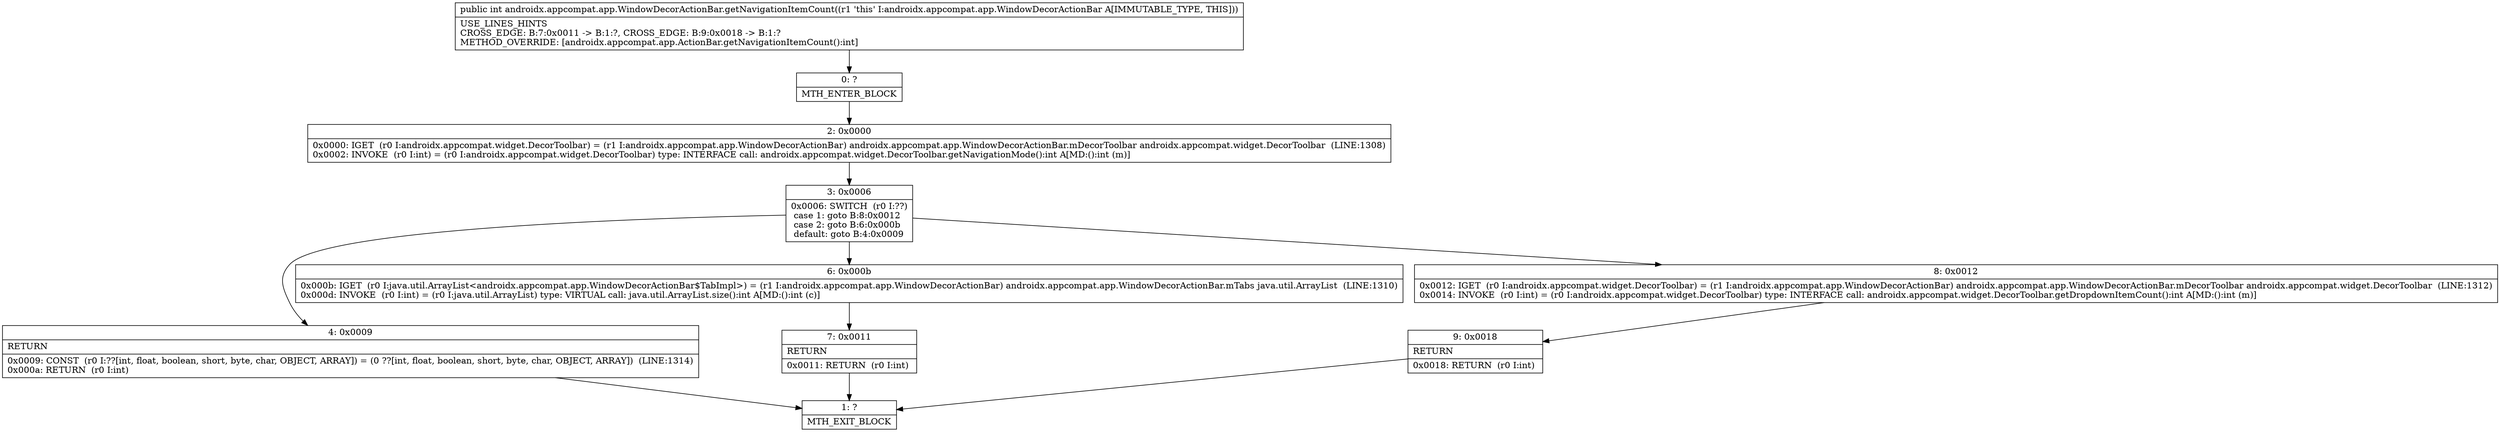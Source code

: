 digraph "CFG forandroidx.appcompat.app.WindowDecorActionBar.getNavigationItemCount()I" {
Node_0 [shape=record,label="{0\:\ ?|MTH_ENTER_BLOCK\l}"];
Node_2 [shape=record,label="{2\:\ 0x0000|0x0000: IGET  (r0 I:androidx.appcompat.widget.DecorToolbar) = (r1 I:androidx.appcompat.app.WindowDecorActionBar) androidx.appcompat.app.WindowDecorActionBar.mDecorToolbar androidx.appcompat.widget.DecorToolbar  (LINE:1308)\l0x0002: INVOKE  (r0 I:int) = (r0 I:androidx.appcompat.widget.DecorToolbar) type: INTERFACE call: androidx.appcompat.widget.DecorToolbar.getNavigationMode():int A[MD:():int (m)]\l}"];
Node_3 [shape=record,label="{3\:\ 0x0006|0x0006: SWITCH  (r0 I:??)\l case 1: goto B:8:0x0012\l case 2: goto B:6:0x000b\l default: goto B:4:0x0009 \l}"];
Node_4 [shape=record,label="{4\:\ 0x0009|RETURN\l|0x0009: CONST  (r0 I:??[int, float, boolean, short, byte, char, OBJECT, ARRAY]) = (0 ??[int, float, boolean, short, byte, char, OBJECT, ARRAY])  (LINE:1314)\l0x000a: RETURN  (r0 I:int) \l}"];
Node_1 [shape=record,label="{1\:\ ?|MTH_EXIT_BLOCK\l}"];
Node_6 [shape=record,label="{6\:\ 0x000b|0x000b: IGET  (r0 I:java.util.ArrayList\<androidx.appcompat.app.WindowDecorActionBar$TabImpl\>) = (r1 I:androidx.appcompat.app.WindowDecorActionBar) androidx.appcompat.app.WindowDecorActionBar.mTabs java.util.ArrayList  (LINE:1310)\l0x000d: INVOKE  (r0 I:int) = (r0 I:java.util.ArrayList) type: VIRTUAL call: java.util.ArrayList.size():int A[MD:():int (c)]\l}"];
Node_7 [shape=record,label="{7\:\ 0x0011|RETURN\l|0x0011: RETURN  (r0 I:int) \l}"];
Node_8 [shape=record,label="{8\:\ 0x0012|0x0012: IGET  (r0 I:androidx.appcompat.widget.DecorToolbar) = (r1 I:androidx.appcompat.app.WindowDecorActionBar) androidx.appcompat.app.WindowDecorActionBar.mDecorToolbar androidx.appcompat.widget.DecorToolbar  (LINE:1312)\l0x0014: INVOKE  (r0 I:int) = (r0 I:androidx.appcompat.widget.DecorToolbar) type: INTERFACE call: androidx.appcompat.widget.DecorToolbar.getDropdownItemCount():int A[MD:():int (m)]\l}"];
Node_9 [shape=record,label="{9\:\ 0x0018|RETURN\l|0x0018: RETURN  (r0 I:int) \l}"];
MethodNode[shape=record,label="{public int androidx.appcompat.app.WindowDecorActionBar.getNavigationItemCount((r1 'this' I:androidx.appcompat.app.WindowDecorActionBar A[IMMUTABLE_TYPE, THIS]))  | USE_LINES_HINTS\lCROSS_EDGE: B:7:0x0011 \-\> B:1:?, CROSS_EDGE: B:9:0x0018 \-\> B:1:?\lMETHOD_OVERRIDE: [androidx.appcompat.app.ActionBar.getNavigationItemCount():int]\l}"];
MethodNode -> Node_0;Node_0 -> Node_2;
Node_2 -> Node_3;
Node_3 -> Node_4;
Node_3 -> Node_6;
Node_3 -> Node_8;
Node_4 -> Node_1;
Node_6 -> Node_7;
Node_7 -> Node_1;
Node_8 -> Node_9;
Node_9 -> Node_1;
}

